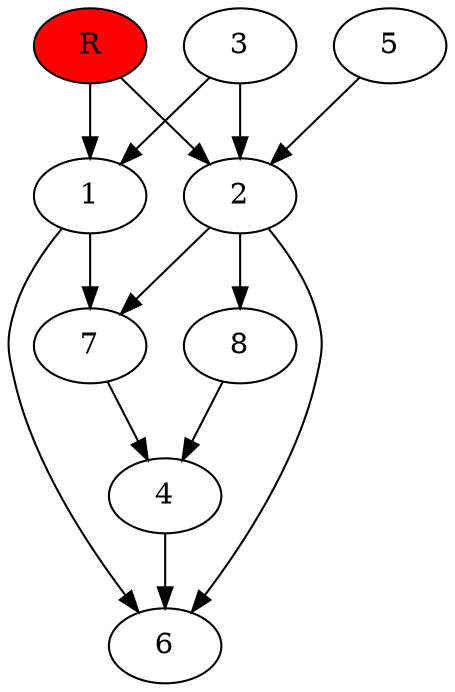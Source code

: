 digraph prb39256 {
	1
	2
	3
	4
	5
	6
	7
	8
	R [fillcolor="#ff0000" style=filled]
	1 -> 6
	1 -> 7
	2 -> 6
	2 -> 7
	2 -> 8
	3 -> 1
	3 -> 2
	4 -> 6
	5 -> 2
	7 -> 4
	8 -> 4
	R -> 1
	R -> 2
}
